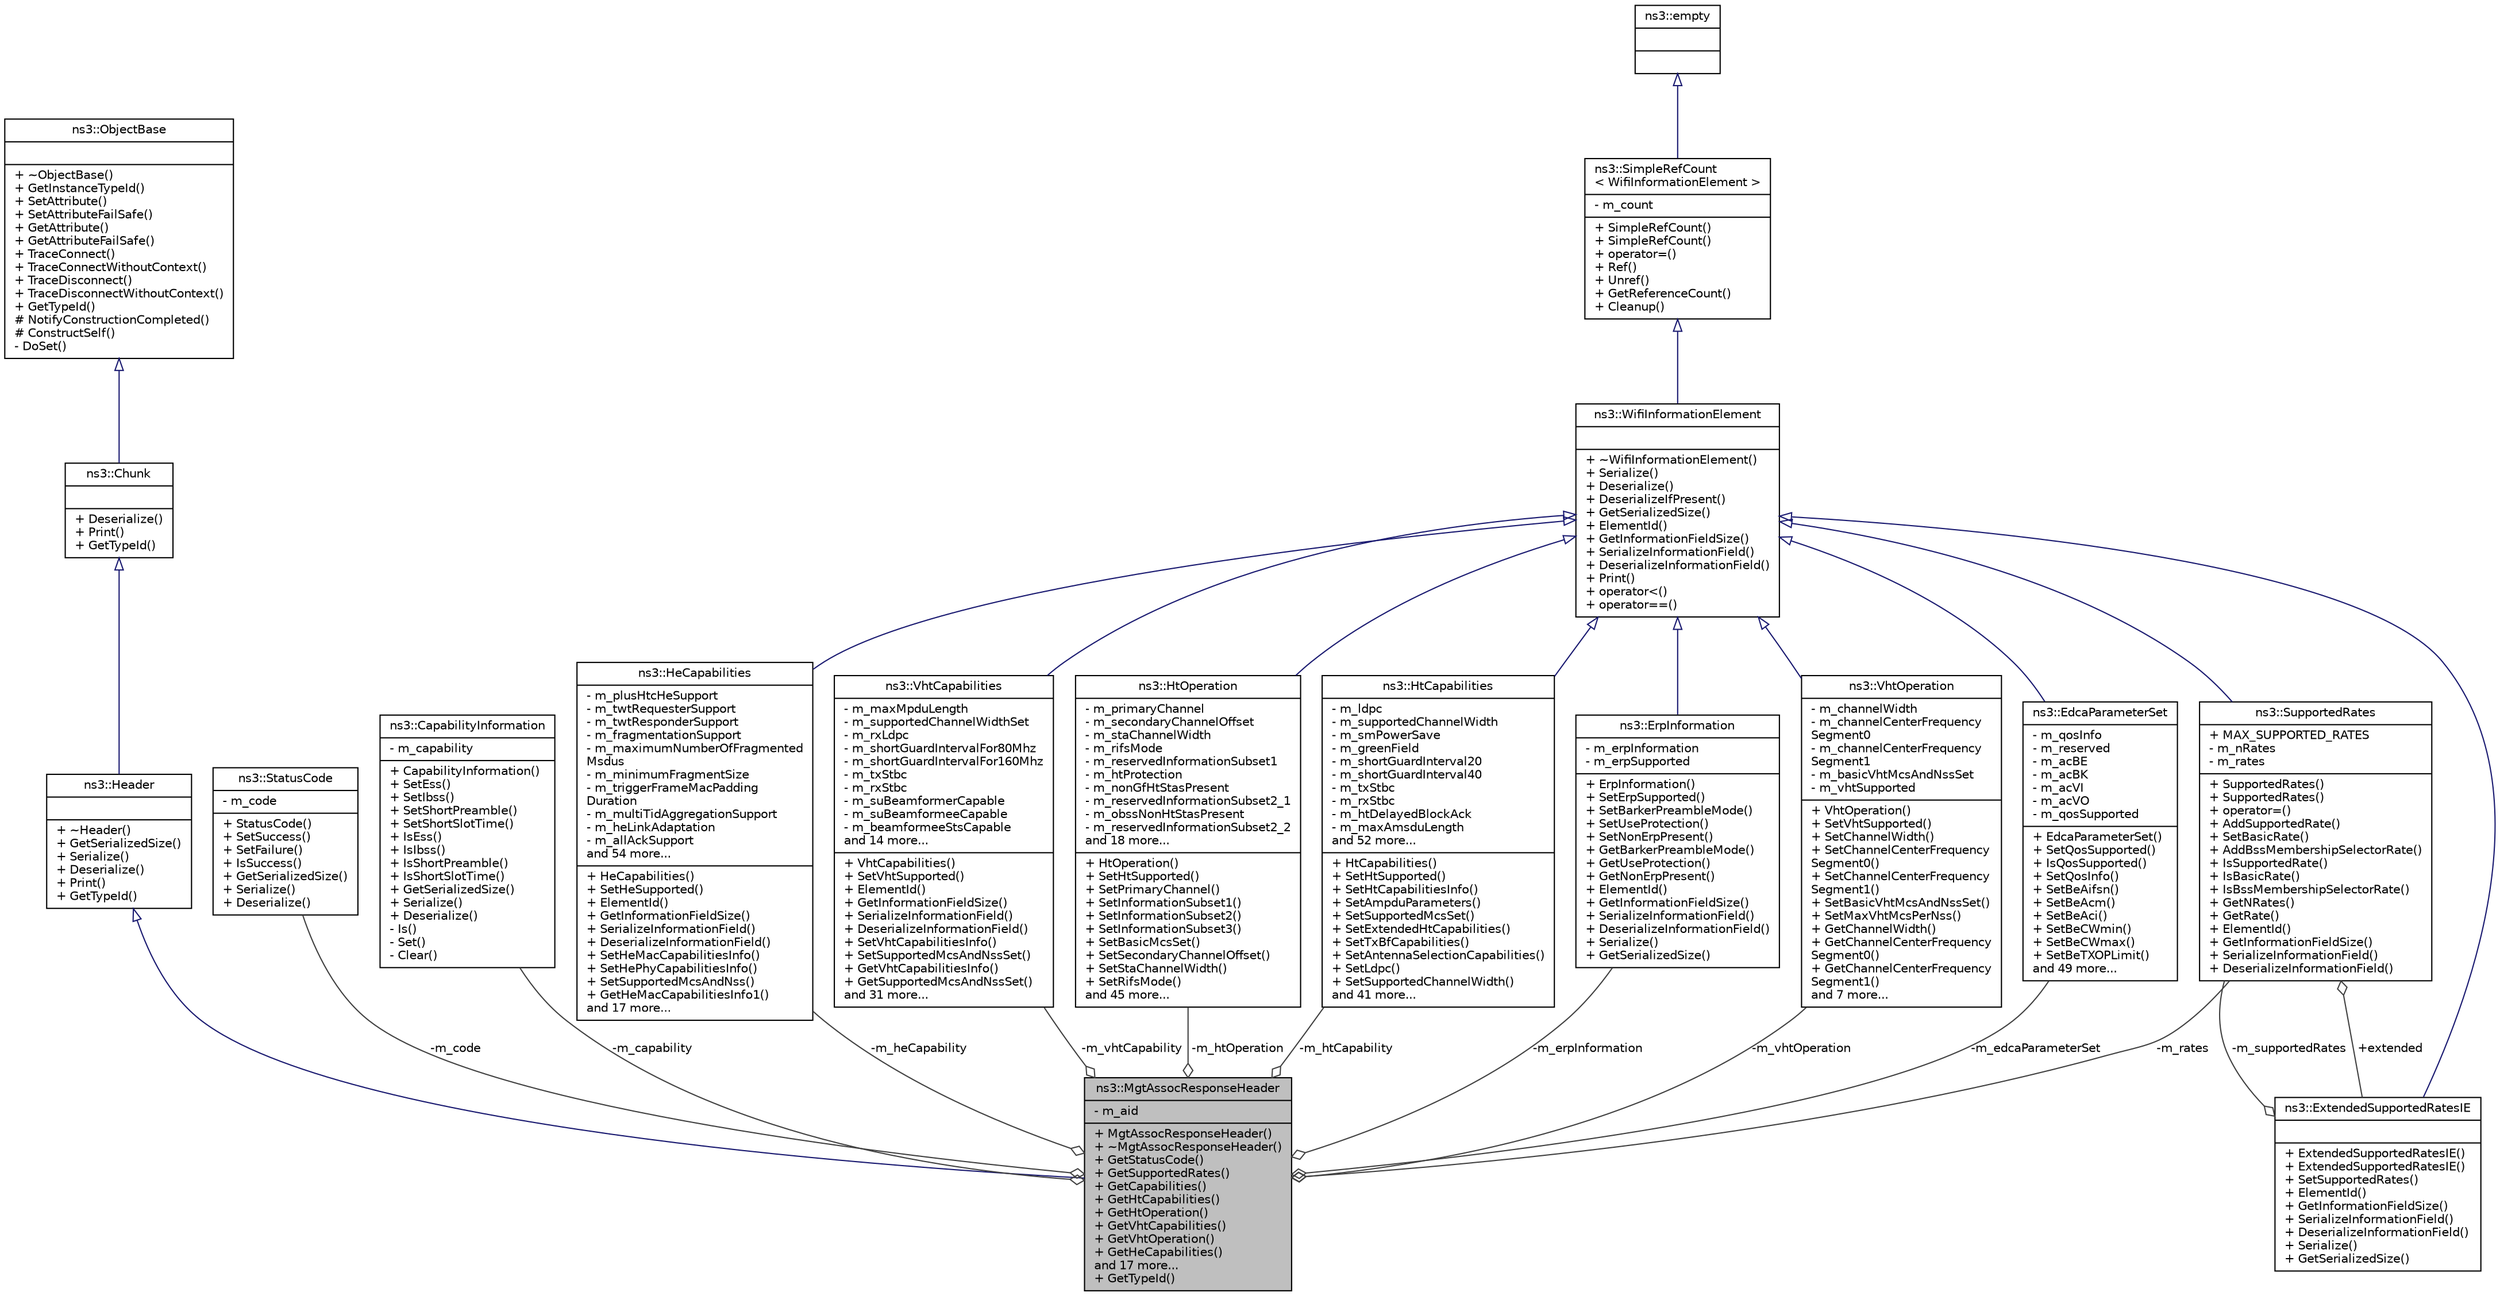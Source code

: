 digraph "ns3::MgtAssocResponseHeader"
{
  edge [fontname="Helvetica",fontsize="10",labelfontname="Helvetica",labelfontsize="10"];
  node [fontname="Helvetica",fontsize="10",shape=record];
  Node1 [label="{ns3::MgtAssocResponseHeader\n|- m_aid\l|+ MgtAssocResponseHeader()\l+ ~MgtAssocResponseHeader()\l+ GetStatusCode()\l+ GetSupportedRates()\l+ GetCapabilities()\l+ GetHtCapabilities()\l+ GetHtOperation()\l+ GetVhtCapabilities()\l+ GetVhtOperation()\l+ GetHeCapabilities()\land 17 more...\l+ GetTypeId()\l}",height=0.2,width=0.4,color="black", fillcolor="grey75", style="filled", fontcolor="black"];
  Node2 -> Node1 [dir="back",color="midnightblue",fontsize="10",style="solid",arrowtail="onormal"];
  Node2 [label="{ns3::Header\n||+ ~Header()\l+ GetSerializedSize()\l+ Serialize()\l+ Deserialize()\l+ Print()\l+ GetTypeId()\l}",height=0.2,width=0.4,color="black", fillcolor="white", style="filled",URL="$d6/dae/classns3_1_1Header.html",tooltip="Protocol header serialization and deserialization. "];
  Node3 -> Node2 [dir="back",color="midnightblue",fontsize="10",style="solid",arrowtail="onormal"];
  Node3 [label="{ns3::Chunk\n||+ Deserialize()\l+ Print()\l+ GetTypeId()\l}",height=0.2,width=0.4,color="black", fillcolor="white", style="filled",URL="$d7/d9b/classns3_1_1Chunk.html",tooltip="abstract base class for ns3::Header and ns3::Trailer "];
  Node4 -> Node3 [dir="back",color="midnightblue",fontsize="10",style="solid",arrowtail="onormal"];
  Node4 [label="{ns3::ObjectBase\n||+ ~ObjectBase()\l+ GetInstanceTypeId()\l+ SetAttribute()\l+ SetAttributeFailSafe()\l+ GetAttribute()\l+ GetAttributeFailSafe()\l+ TraceConnect()\l+ TraceConnectWithoutContext()\l+ TraceDisconnect()\l+ TraceDisconnectWithoutContext()\l+ GetTypeId()\l# NotifyConstructionCompleted()\l# ConstructSelf()\l- DoSet()\l}",height=0.2,width=0.4,color="black", fillcolor="white", style="filled",URL="$d2/dac/classns3_1_1ObjectBase.html",tooltip="Anchor the ns-3 type and attribute system. "];
  Node5 -> Node1 [color="grey25",fontsize="10",style="solid",label=" -m_rates" ,arrowhead="odiamond"];
  Node5 [label="{ns3::SupportedRates\n|+ MAX_SUPPORTED_RATES\l- m_nRates\l- m_rates\l|+ SupportedRates()\l+ SupportedRates()\l+ operator=()\l+ AddSupportedRate()\l+ SetBasicRate()\l+ AddBssMembershipSelectorRate()\l+ IsSupportedRate()\l+ IsBasicRate()\l+ IsBssMembershipSelectorRate()\l+ GetNRates()\l+ GetRate()\l+ ElementId()\l+ GetInformationFieldSize()\l+ SerializeInformationField()\l+ DeserializeInformationField()\l}",height=0.2,width=0.4,color="black", fillcolor="white", style="filled",URL="$de/de8/classns3_1_1SupportedRates.html",tooltip="The Supported Rates Information ElementThis class knows how to serialise and deserialise the Supporte..."];
  Node6 -> Node5 [dir="back",color="midnightblue",fontsize="10",style="solid",arrowtail="onormal"];
  Node6 [label="{ns3::WifiInformationElement\n||+ ~WifiInformationElement()\l+ Serialize()\l+ Deserialize()\l+ DeserializeIfPresent()\l+ GetSerializedSize()\l+ ElementId()\l+ GetInformationFieldSize()\l+ SerializeInformationField()\l+ DeserializeInformationField()\l+ Print()\l+ operator\<()\l+ operator==()\l}",height=0.2,width=0.4,color="black", fillcolor="white", style="filled",URL="$d4/db6/classns3_1_1WifiInformationElement.html",tooltip="Information element, as defined in 802.11-2007 standardThe IEEE 802.11 standard includes the notion o..."];
  Node7 -> Node6 [dir="back",color="midnightblue",fontsize="10",style="solid",arrowtail="onormal"];
  Node7 [label="{ns3::SimpleRefCount\l\< WifiInformationElement \>\n|- m_count\l|+ SimpleRefCount()\l+ SimpleRefCount()\l+ operator=()\l+ Ref()\l+ Unref()\l+ GetReferenceCount()\l+ Cleanup()\l}",height=0.2,width=0.4,color="black", fillcolor="white", style="filled",URL="$da/da1/classns3_1_1SimpleRefCount.html"];
  Node8 -> Node7 [dir="back",color="midnightblue",fontsize="10",style="solid",arrowtail="onormal"];
  Node8 [label="{ns3::empty\n||}",height=0.2,width=0.4,color="black", fillcolor="white", style="filled",URL="$d9/d6a/classns3_1_1empty.html",tooltip="make Callback use a separate empty type "];
  Node9 -> Node5 [color="grey25",fontsize="10",style="solid",label=" +extended" ,arrowhead="odiamond"];
  Node9 [label="{ns3::ExtendedSupportedRatesIE\n||+ ExtendedSupportedRatesIE()\l+ ExtendedSupportedRatesIE()\l+ SetSupportedRates()\l+ ElementId()\l+ GetInformationFieldSize()\l+ SerializeInformationField()\l+ DeserializeInformationField()\l+ Serialize()\l+ GetSerializedSize()\l}",height=0.2,width=0.4,color="black", fillcolor="white", style="filled",URL="$d9/d48/classns3_1_1ExtendedSupportedRatesIE.html",tooltip="The Extended Supported Rates Information ElementThis class knows how to serialise and deserialise the..."];
  Node6 -> Node9 [dir="back",color="midnightblue",fontsize="10",style="solid",arrowtail="onormal"];
  Node5 -> Node9 [color="grey25",fontsize="10",style="solid",label=" -m_supportedRates" ,arrowhead="odiamond"];
  Node10 -> Node1 [color="grey25",fontsize="10",style="solid",label=" -m_edcaParameterSet" ,arrowhead="odiamond"];
  Node10 [label="{ns3::EdcaParameterSet\n|- m_qosInfo\l- m_reserved\l- m_acBE\l- m_acBK\l- m_acVI\l- m_acVO\l- m_qosSupported\l|+ EdcaParameterSet()\l+ SetQosSupported()\l+ IsQosSupported()\l+ SetQosInfo()\l+ SetBeAifsn()\l+ SetBeAcm()\l+ SetBeAci()\l+ SetBeCWmin()\l+ SetBeCWmax()\l+ SetBeTXOPLimit()\land 49 more...\l}",height=0.2,width=0.4,color="black", fillcolor="white", style="filled",URL="$d7/d50/classns3_1_1EdcaParameterSet.html",tooltip="The EDCA Parameter SetThis class knows how to serialise and deserialise the EDCA Parameter Set..."];
  Node6 -> Node10 [dir="back",color="midnightblue",fontsize="10",style="solid",arrowtail="onormal"];
  Node11 -> Node1 [color="grey25",fontsize="10",style="solid",label=" -m_erpInformation" ,arrowhead="odiamond"];
  Node11 [label="{ns3::ErpInformation\n|- m_erpInformation\l- m_erpSupported\l|+ ErpInformation()\l+ SetErpSupported()\l+ SetBarkerPreambleMode()\l+ SetUseProtection()\l+ SetNonErpPresent()\l+ GetBarkerPreambleMode()\l+ GetUseProtection()\l+ GetNonErpPresent()\l+ ElementId()\l+ GetInformationFieldSize()\l+ SerializeInformationField()\l+ DeserializeInformationField()\l+ Serialize()\l+ GetSerializedSize()\l}",height=0.2,width=0.4,color="black", fillcolor="white", style="filled",URL="$db/d32/classns3_1_1ErpInformation.html",tooltip="The ErpInformation Information ElementThis class knows how to serialise and deserialise the ErpInform..."];
  Node6 -> Node11 [dir="back",color="midnightblue",fontsize="10",style="solid",arrowtail="onormal"];
  Node12 -> Node1 [color="grey25",fontsize="10",style="solid",label=" -m_code" ,arrowhead="odiamond"];
  Node12 [label="{ns3::StatusCode\n|- m_code\l|+ StatusCode()\l+ SetSuccess()\l+ SetFailure()\l+ IsSuccess()\l+ GetSerializedSize()\l+ Serialize()\l+ Deserialize()\l}",height=0.2,width=0.4,color="black", fillcolor="white", style="filled",URL="$d1/d37/classns3_1_1StatusCode.html"];
  Node13 -> Node1 [color="grey25",fontsize="10",style="solid",label=" -m_capability" ,arrowhead="odiamond"];
  Node13 [label="{ns3::CapabilityInformation\n|- m_capability\l|+ CapabilityInformation()\l+ SetEss()\l+ SetIbss()\l+ SetShortPreamble()\l+ SetShortSlotTime()\l+ IsEss()\l+ IsIbss()\l+ IsShortPreamble()\l+ IsShortSlotTime()\l+ GetSerializedSize()\l+ Serialize()\l+ Deserialize()\l- Is()\l- Set()\l- Clear()\l}",height=0.2,width=0.4,color="black", fillcolor="white", style="filled",URL="$de/d4d/classns3_1_1CapabilityInformation.html"];
  Node14 -> Node1 [color="grey25",fontsize="10",style="solid",label=" -m_vhtOperation" ,arrowhead="odiamond"];
  Node14 [label="{ns3::VhtOperation\n|- m_channelWidth\l- m_channelCenterFrequency\lSegment0\l- m_channelCenterFrequency\lSegment1\l- m_basicVhtMcsAndNssSet\l- m_vhtSupported\l|+ VhtOperation()\l+ SetVhtSupported()\l+ SetChannelWidth()\l+ SetChannelCenterFrequency\lSegment0()\l+ SetChannelCenterFrequency\lSegment1()\l+ SetBasicVhtMcsAndNssSet()\l+ SetMaxVhtMcsPerNss()\l+ GetChannelWidth()\l+ GetChannelCenterFrequency\lSegment0()\l+ GetChannelCenterFrequency\lSegment1()\land 7 more...\l}",height=0.2,width=0.4,color="black", fillcolor="white", style="filled",URL="$d7/d41/classns3_1_1VhtOperation.html",tooltip="The VHT Operation Information ElementThis class knows how to serialise and deserialise the VHT Operat..."];
  Node6 -> Node14 [dir="back",color="midnightblue",fontsize="10",style="solid",arrowtail="onormal"];
  Node15 -> Node1 [color="grey25",fontsize="10",style="solid",label=" -m_heCapability" ,arrowhead="odiamond"];
  Node15 [label="{ns3::HeCapabilities\n|- m_plusHtcHeSupport\l- m_twtRequesterSupport\l- m_twtResponderSupport\l- m_fragmentationSupport\l- m_maximumNumberOfFragmented\lMsdus\l- m_minimumFragmentSize\l- m_triggerFrameMacPadding\lDuration\l- m_multiTidAggregationSupport\l- m_heLinkAdaptation\l- m_allAckSupport\land 54 more...\l|+ HeCapabilities()\l+ SetHeSupported()\l+ ElementId()\l+ GetInformationFieldSize()\l+ SerializeInformationField()\l+ DeserializeInformationField()\l+ SetHeMacCapabilitiesInfo()\l+ SetHePhyCapabilitiesInfo()\l+ SetSupportedMcsAndNss()\l+ GetHeMacCapabilitiesInfo1()\land 17 more...\l}",height=0.2,width=0.4,color="black", fillcolor="white", style="filled",URL="$d4/d41/classns3_1_1HeCapabilities.html"];
  Node6 -> Node15 [dir="back",color="midnightblue",fontsize="10",style="solid",arrowtail="onormal"];
  Node16 -> Node1 [color="grey25",fontsize="10",style="solid",label=" -m_vhtCapability" ,arrowhead="odiamond"];
  Node16 [label="{ns3::VhtCapabilities\n|- m_maxMpduLength\l- m_supportedChannelWidthSet\l- m_rxLdpc\l- m_shortGuardIntervalFor80Mhz\l- m_shortGuardIntervalFor160Mhz\l- m_txStbc\l- m_rxStbc\l- m_suBeamformerCapable\l- m_suBeamformeeCapable\l- m_beamformeeStsCapable\land 14 more...\l|+ VhtCapabilities()\l+ SetVhtSupported()\l+ ElementId()\l+ GetInformationFieldSize()\l+ SerializeInformationField()\l+ DeserializeInformationField()\l+ SetVhtCapabilitiesInfo()\l+ SetSupportedMcsAndNssSet()\l+ GetVhtCapabilitiesInfo()\l+ GetSupportedMcsAndNssSet()\land 31 more...\l}",height=0.2,width=0.4,color="black", fillcolor="white", style="filled",URL="$de/de4/classns3_1_1VhtCapabilities.html"];
  Node6 -> Node16 [dir="back",color="midnightblue",fontsize="10",style="solid",arrowtail="onormal"];
  Node17 -> Node1 [color="grey25",fontsize="10",style="solid",label=" -m_htOperation" ,arrowhead="odiamond"];
  Node17 [label="{ns3::HtOperation\n|- m_primaryChannel\l- m_secondaryChannelOffset\l- m_staChannelWidth\l- m_rifsMode\l- m_reservedInformationSubset1\l- m_htProtection\l- m_nonGfHtStasPresent\l- m_reservedInformationSubset2_1\l- m_obssNonHtStasPresent\l- m_reservedInformationSubset2_2\land 18 more...\l|+ HtOperation()\l+ SetHtSupported()\l+ SetPrimaryChannel()\l+ SetInformationSubset1()\l+ SetInformationSubset2()\l+ SetInformationSubset3()\l+ SetBasicMcsSet()\l+ SetSecondaryChannelOffset()\l+ SetStaChannelWidth()\l+ SetRifsMode()\land 45 more...\l}",height=0.2,width=0.4,color="black", fillcolor="white", style="filled",URL="$db/dc6/classns3_1_1HtOperation.html",tooltip="The HT Operation Information ElementThis class knows how to serialise and deserialise the HT Operatio..."];
  Node6 -> Node17 [dir="back",color="midnightblue",fontsize="10",style="solid",arrowtail="onormal"];
  Node18 -> Node1 [color="grey25",fontsize="10",style="solid",label=" -m_htCapability" ,arrowhead="odiamond"];
  Node18 [label="{ns3::HtCapabilities\n|- m_ldpc\l- m_supportedChannelWidth\l- m_smPowerSave\l- m_greenField\l- m_shortGuardInterval20\l- m_shortGuardInterval40\l- m_txStbc\l- m_rxStbc\l- m_htDelayedBlockAck\l- m_maxAmsduLength\land 52 more...\l|+ HtCapabilities()\l+ SetHtSupported()\l+ SetHtCapabilitiesInfo()\l+ SetAmpduParameters()\l+ SetSupportedMcsSet()\l+ SetExtendedHtCapabilities()\l+ SetTxBfCapabilities()\l+ SetAntennaSelectionCapabilities()\l+ SetLdpc()\l+ SetSupportedChannelWidth()\land 41 more...\l}",height=0.2,width=0.4,color="black", fillcolor="white", style="filled",URL="$d8/de7/classns3_1_1HtCapabilities.html",tooltip="The HT Capabilities Information ElementThis class knows how to serialise and deserialise the HT Capab..."];
  Node6 -> Node18 [dir="back",color="midnightblue",fontsize="10",style="solid",arrowtail="onormal"];
}
